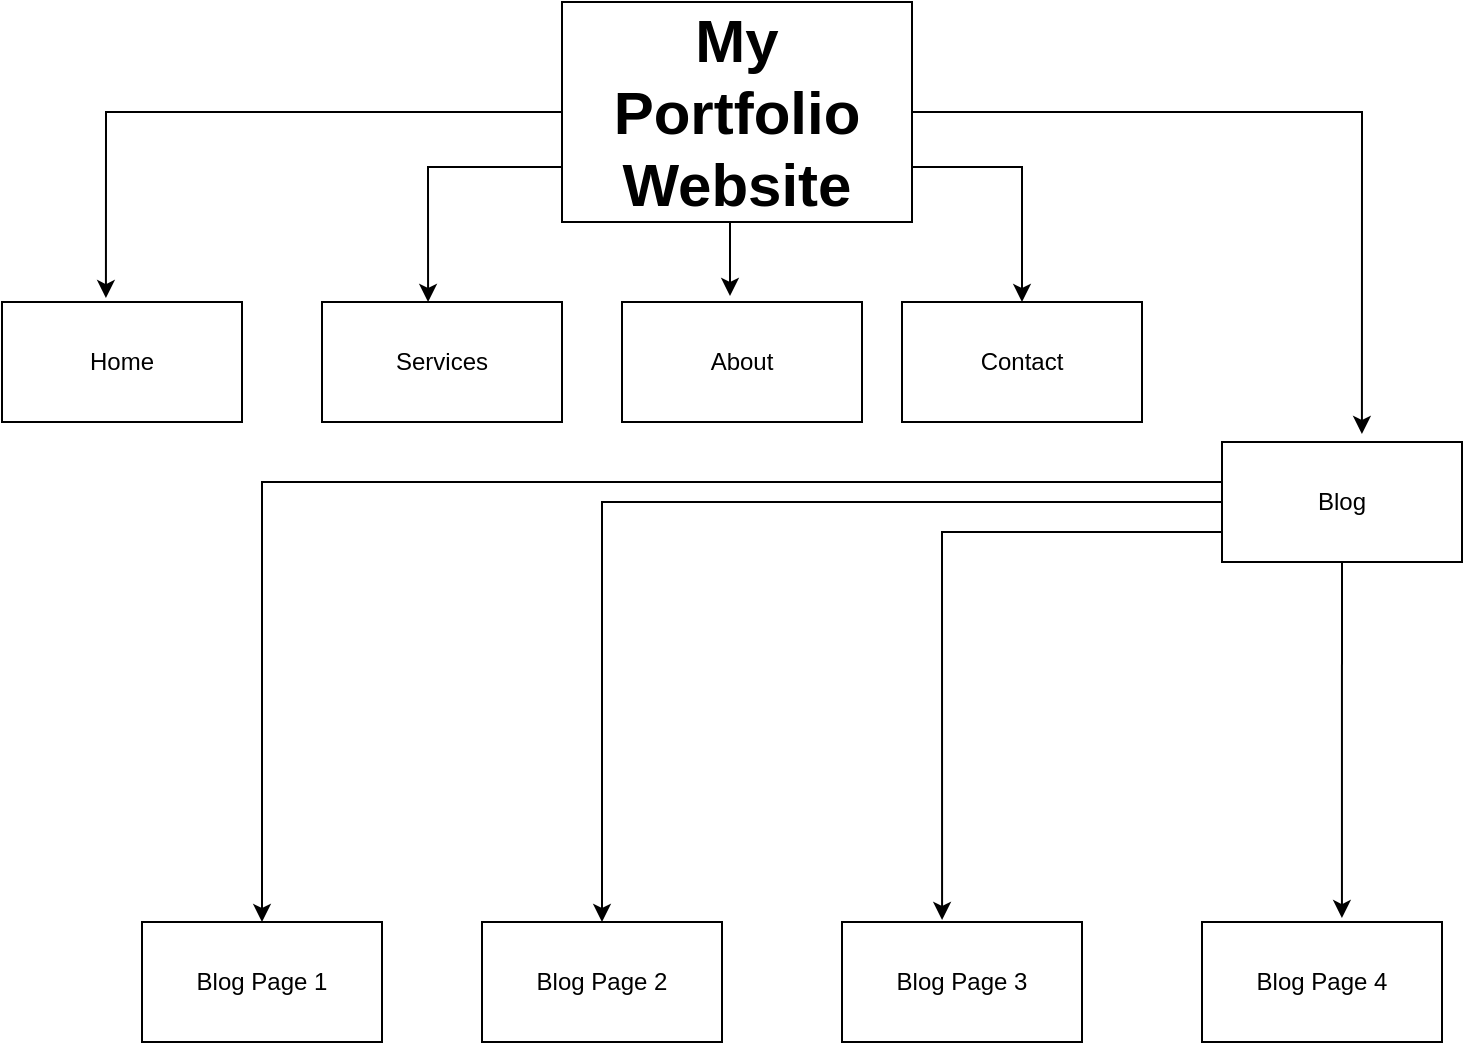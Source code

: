<mxfile version="24.4.9" type="github">
  <diagram name="Page-1" id="gH1QdMIjKO6R1jKwmjfg">
    <mxGraphModel dx="882" dy="578" grid="1" gridSize="10" guides="1" tooltips="1" connect="1" arrows="1" fold="1" page="1" pageScale="1" pageWidth="827" pageHeight="1169" math="0" shadow="0">
      <root>
        <mxCell id="0" />
        <mxCell id="1" parent="0" />
        <mxCell id="kosduSoWjfbxazBcb3yT-1" value="Home" style="rounded=0;whiteSpace=wrap;html=1;" parent="1" vertex="1">
          <mxGeometry x="30" y="160" width="120" height="60" as="geometry" />
        </mxCell>
        <mxCell id="kosduSoWjfbxazBcb3yT-2" value="Services" style="rounded=0;whiteSpace=wrap;html=1;" parent="1" vertex="1">
          <mxGeometry x="190" y="160" width="120" height="60" as="geometry" />
        </mxCell>
        <mxCell id="kosduSoWjfbxazBcb3yT-3" value="About" style="rounded=0;whiteSpace=wrap;html=1;" parent="1" vertex="1">
          <mxGeometry x="340" y="160" width="120" height="60" as="geometry" />
        </mxCell>
        <mxCell id="kosduSoWjfbxazBcb3yT-4" value="Contact" style="rounded=0;whiteSpace=wrap;html=1;" parent="1" vertex="1">
          <mxGeometry x="480" y="160" width="120" height="60" as="geometry" />
        </mxCell>
        <mxCell id="kosduSoWjfbxazBcb3yT-24" style="edgeStyle=orthogonalEdgeStyle;rounded=0;orthogonalLoop=1;jettySize=auto;html=1;exitX=0;exitY=0.75;exitDx=0;exitDy=0;entryX=0.5;entryY=0;entryDx=0;entryDy=0;" parent="1" target="kosduSoWjfbxazBcb3yT-13" edge="1">
          <mxGeometry relative="1" as="geometry">
            <mxPoint x="640" y="265" as="sourcePoint" />
            <mxPoint x="160" y="460" as="targetPoint" />
            <Array as="points">
              <mxPoint x="640" y="250" />
              <mxPoint x="160" y="250" />
            </Array>
          </mxGeometry>
        </mxCell>
        <mxCell id="kosduSoWjfbxazBcb3yT-25" style="edgeStyle=orthogonalEdgeStyle;rounded=0;orthogonalLoop=1;jettySize=auto;html=1;exitX=0;exitY=0.5;exitDx=0;exitDy=0;entryX=0.5;entryY=0;entryDx=0;entryDy=0;" parent="1" source="kosduSoWjfbxazBcb3yT-5" target="kosduSoWjfbxazBcb3yT-14" edge="1">
          <mxGeometry relative="1" as="geometry" />
        </mxCell>
        <mxCell id="kosduSoWjfbxazBcb3yT-5" value="Blog" style="rounded=0;whiteSpace=wrap;html=1;" parent="1" vertex="1">
          <mxGeometry x="640" y="230" width="120" height="60" as="geometry" />
        </mxCell>
        <mxCell id="kosduSoWjfbxazBcb3yT-9" style="edgeStyle=orthogonalEdgeStyle;rounded=0;orthogonalLoop=1;jettySize=auto;html=1;exitX=0;exitY=0.75;exitDx=0;exitDy=0;entryX=0.442;entryY=0;entryDx=0;entryDy=0;entryPerimeter=0;" parent="1" source="kosduSoWjfbxazBcb3yT-7" target="kosduSoWjfbxazBcb3yT-2" edge="1">
          <mxGeometry relative="1" as="geometry">
            <mxPoint x="230" y="93" as="targetPoint" />
          </mxGeometry>
        </mxCell>
        <mxCell id="kosduSoWjfbxazBcb3yT-11" style="edgeStyle=orthogonalEdgeStyle;rounded=0;orthogonalLoop=1;jettySize=auto;html=1;entryX=0.583;entryY=-0.067;entryDx=0;entryDy=0;entryPerimeter=0;" parent="1" source="kosduSoWjfbxazBcb3yT-7" target="kosduSoWjfbxazBcb3yT-5" edge="1">
          <mxGeometry relative="1" as="geometry">
            <mxPoint x="700" y="65" as="targetPoint" />
          </mxGeometry>
        </mxCell>
        <mxCell id="kosduSoWjfbxazBcb3yT-12" style="edgeStyle=orthogonalEdgeStyle;rounded=0;orthogonalLoop=1;jettySize=auto;html=1;exitX=1;exitY=0.75;exitDx=0;exitDy=0;entryX=0.5;entryY=0;entryDx=0;entryDy=0;" parent="1" source="kosduSoWjfbxazBcb3yT-7" target="kosduSoWjfbxazBcb3yT-4" edge="1">
          <mxGeometry relative="1" as="geometry">
            <mxPoint x="540" y="93" as="targetPoint" />
          </mxGeometry>
        </mxCell>
        <mxCell id="kosduSoWjfbxazBcb3yT-7" value="&lt;b&gt;&lt;font style=&quot;font-size: 30px;&quot;&gt;My Portfolio Website&lt;/font&gt;&lt;/b&gt;" style="rounded=0;whiteSpace=wrap;html=1;" parent="1" vertex="1">
          <mxGeometry x="310" y="10" width="175" height="110" as="geometry" />
        </mxCell>
        <mxCell id="kosduSoWjfbxazBcb3yT-13" value="Blog Page 1" style="rounded=0;whiteSpace=wrap;html=1;" parent="1" vertex="1">
          <mxGeometry x="100" y="470" width="120" height="60" as="geometry" />
        </mxCell>
        <mxCell id="kosduSoWjfbxazBcb3yT-14" value="Blog Page 2" style="rounded=0;whiteSpace=wrap;html=1;" parent="1" vertex="1">
          <mxGeometry x="270" y="470" width="120" height="60" as="geometry" />
        </mxCell>
        <mxCell id="kosduSoWjfbxazBcb3yT-15" value="Blog Page 3" style="rounded=0;whiteSpace=wrap;html=1;" parent="1" vertex="1">
          <mxGeometry x="450" y="470" width="120" height="60" as="geometry" />
        </mxCell>
        <mxCell id="kosduSoWjfbxazBcb3yT-16" value="Blog Page 4" style="rounded=0;whiteSpace=wrap;html=1;" parent="1" vertex="1">
          <mxGeometry x="630" y="470" width="120" height="60" as="geometry" />
        </mxCell>
        <mxCell id="kosduSoWjfbxazBcb3yT-21" style="edgeStyle=orthogonalEdgeStyle;rounded=0;orthogonalLoop=1;jettySize=auto;html=1;exitX=0.5;exitY=1;exitDx=0;exitDy=0;entryX=0.45;entryY=-0.05;entryDx=0;entryDy=0;entryPerimeter=0;" parent="1" source="kosduSoWjfbxazBcb3yT-7" target="kosduSoWjfbxazBcb3yT-3" edge="1">
          <mxGeometry relative="1" as="geometry" />
        </mxCell>
        <mxCell id="kosduSoWjfbxazBcb3yT-22" style="edgeStyle=orthogonalEdgeStyle;rounded=0;orthogonalLoop=1;jettySize=auto;html=1;exitX=0;exitY=0.5;exitDx=0;exitDy=0;entryX=0.433;entryY=-0.033;entryDx=0;entryDy=0;entryPerimeter=0;" parent="1" source="kosduSoWjfbxazBcb3yT-7" target="kosduSoWjfbxazBcb3yT-1" edge="1">
          <mxGeometry relative="1" as="geometry" />
        </mxCell>
        <mxCell id="kosduSoWjfbxazBcb3yT-26" style="edgeStyle=orthogonalEdgeStyle;rounded=0;orthogonalLoop=1;jettySize=auto;html=1;exitX=0;exitY=0.75;exitDx=0;exitDy=0;entryX=0.417;entryY=-0.017;entryDx=0;entryDy=0;entryPerimeter=0;" parent="1" source="kosduSoWjfbxazBcb3yT-5" target="kosduSoWjfbxazBcb3yT-15" edge="1">
          <mxGeometry relative="1" as="geometry" />
        </mxCell>
        <mxCell id="kosduSoWjfbxazBcb3yT-28" style="edgeStyle=orthogonalEdgeStyle;rounded=0;orthogonalLoop=1;jettySize=auto;html=1;exitX=0.5;exitY=1;exitDx=0;exitDy=0;entryX=0.583;entryY=-0.033;entryDx=0;entryDy=0;entryPerimeter=0;" parent="1" source="kosduSoWjfbxazBcb3yT-5" target="kosduSoWjfbxazBcb3yT-16" edge="1">
          <mxGeometry relative="1" as="geometry" />
        </mxCell>
      </root>
    </mxGraphModel>
  </diagram>
</mxfile>
